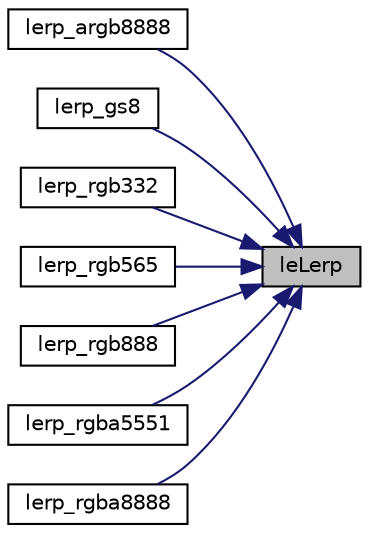 digraph "leLerp"
{
 // LATEX_PDF_SIZE
  edge [fontname="Helvetica",fontsize="10",labelfontname="Helvetica",labelfontsize="10"];
  node [fontname="Helvetica",fontsize="10",shape=record];
  rankdir="RL";
  Node1 [label="leLerp",height=0.2,width=0.4,color="black", fillcolor="grey75", style="filled", fontcolor="black",tooltip=" "];
  Node1 -> Node2 [dir="back",color="midnightblue",fontsize="10",style="solid",fontname="Helvetica"];
  Node2 [label="lerp_argb8888",height=0.2,width=0.4,color="black", fillcolor="white", style="filled",URL="$legato__color__lerp_8c.html#a12e1da67f111035225d7f94d32c6526a",tooltip=" "];
  Node1 -> Node3 [dir="back",color="midnightblue",fontsize="10",style="solid",fontname="Helvetica"];
  Node3 [label="lerp_gs8",height=0.2,width=0.4,color="black", fillcolor="white", style="filled",URL="$legato__color__lerp_8c.html#ad7376e959f146323de588d9bc7a726f8",tooltip=" "];
  Node1 -> Node4 [dir="back",color="midnightblue",fontsize="10",style="solid",fontname="Helvetica"];
  Node4 [label="lerp_rgb332",height=0.2,width=0.4,color="black", fillcolor="white", style="filled",URL="$legato__color__lerp_8c.html#ac57fcc890c351f86ef9a63d3ee2b8756",tooltip=" "];
  Node1 -> Node5 [dir="back",color="midnightblue",fontsize="10",style="solid",fontname="Helvetica"];
  Node5 [label="lerp_rgb565",height=0.2,width=0.4,color="black", fillcolor="white", style="filled",URL="$legato__color__lerp_8c.html#a346edaa5e642b2e0adac330c4a0d443d",tooltip=" "];
  Node1 -> Node6 [dir="back",color="midnightblue",fontsize="10",style="solid",fontname="Helvetica"];
  Node6 [label="lerp_rgb888",height=0.2,width=0.4,color="black", fillcolor="white", style="filled",URL="$legato__color__lerp_8c.html#af59e18f791821c454660c2434adfaf4f",tooltip=" "];
  Node1 -> Node7 [dir="back",color="midnightblue",fontsize="10",style="solid",fontname="Helvetica"];
  Node7 [label="lerp_rgba5551",height=0.2,width=0.4,color="black", fillcolor="white", style="filled",URL="$legato__color__lerp_8c.html#a3a040b8ed4b2d66f31c64f86fcaffa60",tooltip=" "];
  Node1 -> Node8 [dir="back",color="midnightblue",fontsize="10",style="solid",fontname="Helvetica"];
  Node8 [label="lerp_rgba8888",height=0.2,width=0.4,color="black", fillcolor="white", style="filled",URL="$legato__color__lerp_8c.html#aafb89e1edbc2944dd10fdb1c3ee74c8a",tooltip=" "];
}
